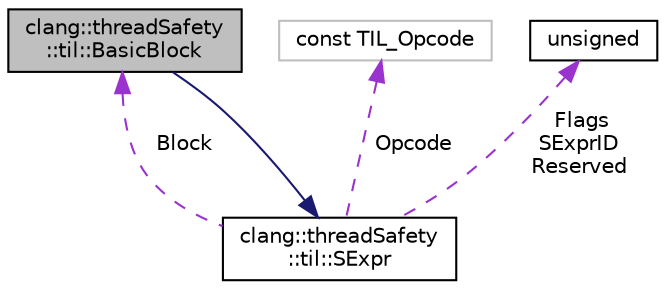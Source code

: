 digraph "clang::threadSafety::til::BasicBlock"
{
 // LATEX_PDF_SIZE
  bgcolor="transparent";
  edge [fontname="Helvetica",fontsize="10",labelfontname="Helvetica",labelfontsize="10"];
  node [fontname="Helvetica",fontsize="10",shape=record];
  Node1 [label="clang::threadSafety\l::til::BasicBlock",height=0.2,width=0.4,color="black", fillcolor="grey75", style="filled", fontcolor="black",tooltip="A basic block is part of an SCFG."];
  Node2 -> Node1 [dir="back",color="midnightblue",fontsize="10",style="solid",fontname="Helvetica"];
  Node2 [label="clang::threadSafety\l::til::SExpr",height=0.2,width=0.4,color="black",URL="$classclang_1_1threadSafety_1_1til_1_1SExpr.html",tooltip="Base class for AST nodes in the typed intermediate language."];
  Node3 -> Node2 [dir="back",color="darkorchid3",fontsize="10",style="dashed",label=" Opcode" ,fontname="Helvetica"];
  Node3 [label="const TIL_Opcode",height=0.2,width=0.4,color="grey75",tooltip=" "];
  Node1 -> Node2 [dir="back",color="darkorchid3",fontsize="10",style="dashed",label=" Block" ,fontname="Helvetica"];
  Node4 -> Node2 [dir="back",color="darkorchid3",fontsize="10",style="dashed",label=" Flags\nSExprID\nReserved" ,fontname="Helvetica"];
  Node4 [label="unsigned",height=0.2,width=0.4,color="black",URL="$classunsigned.html",tooltip=" "];
}

